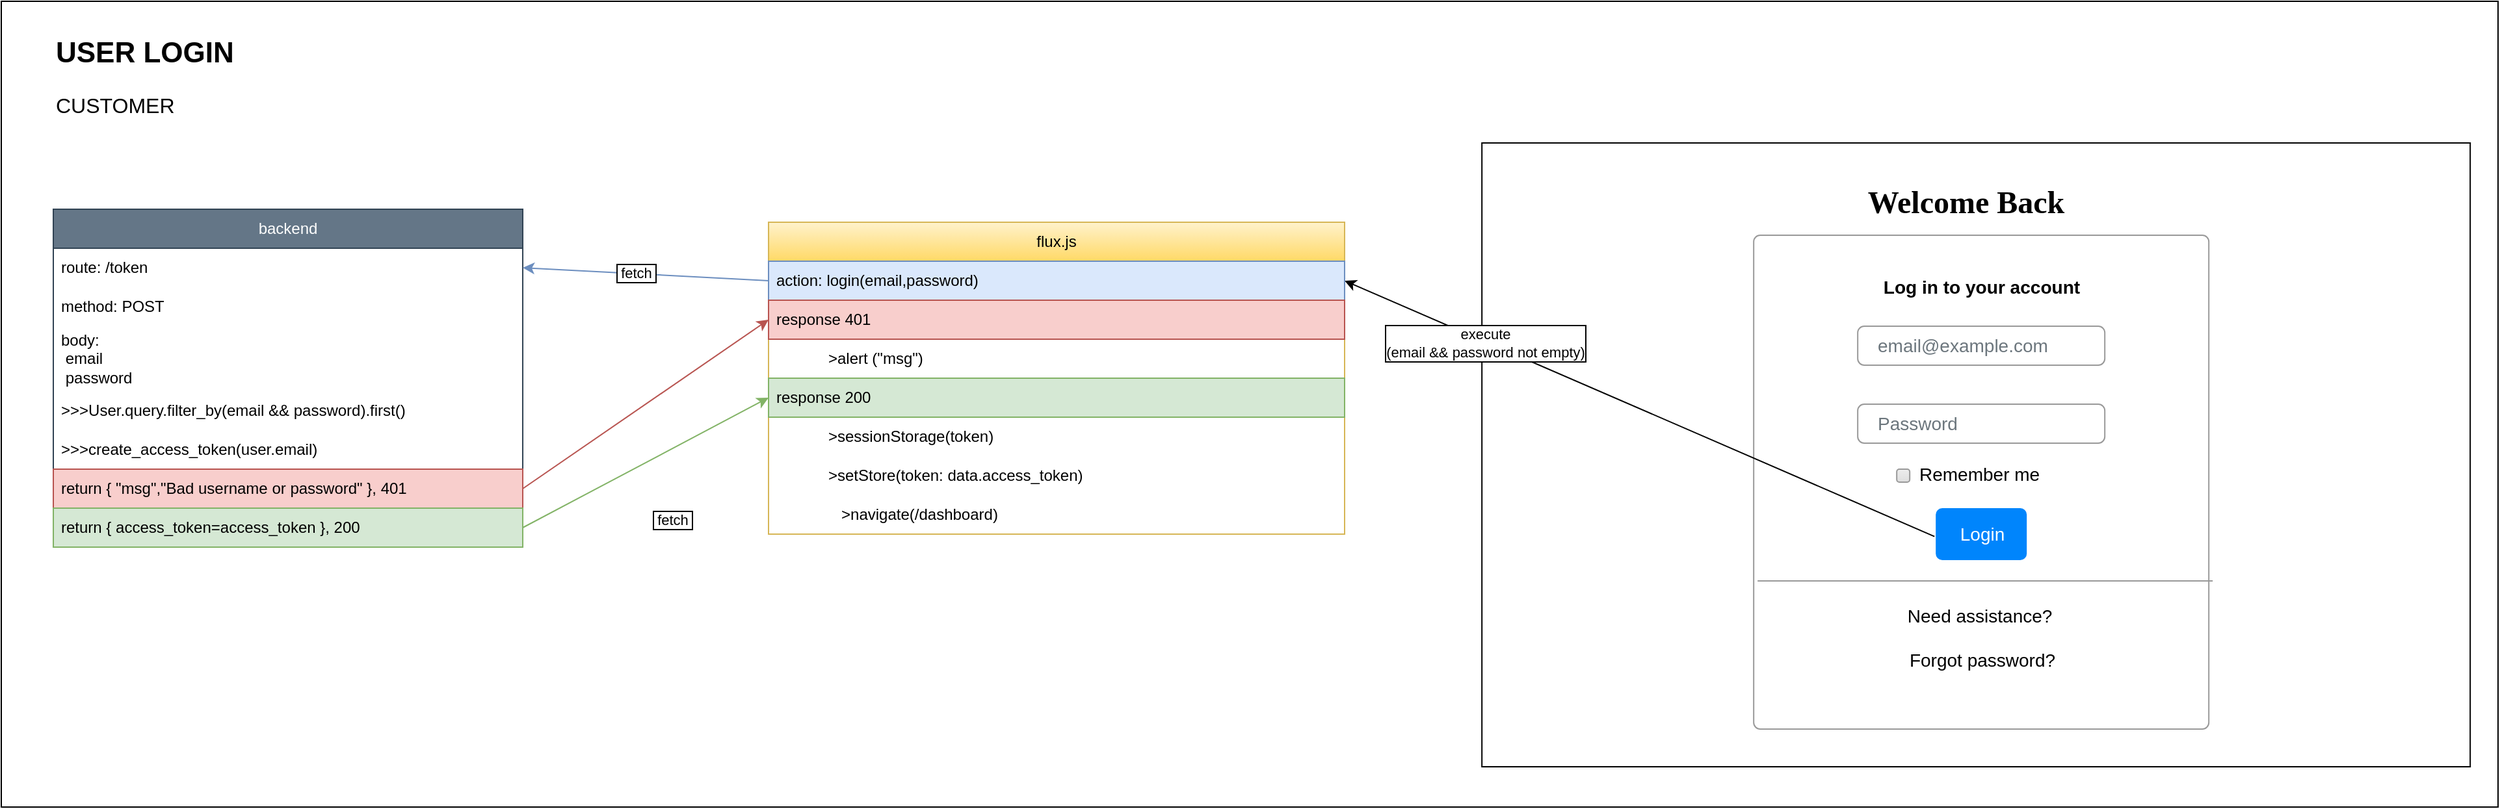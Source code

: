 <mxfile version="21.2.8" type="device">
  <diagram name="Página-1" id="bCabtzZe-On4UlTafJGf">
    <mxGraphModel dx="2128" dy="1570" grid="1" gridSize="10" guides="1" tooltips="1" connect="1" arrows="1" fold="1" page="1" pageScale="1" pageWidth="827" pageHeight="1169" math="0" shadow="0">
      <root>
        <mxCell id="0" />
        <mxCell id="1" parent="0" />
        <mxCell id="RL7WwLNxWdM-0aOsITRI-57" value="df" style="rounded=0;whiteSpace=wrap;html=1;fillColor=none;" parent="1" vertex="1">
          <mxGeometry x="600" y="940" width="1920" height="620" as="geometry" />
        </mxCell>
        <mxCell id="RL7WwLNxWdM-0aOsITRI-2" value="" style="rounded=0;whiteSpace=wrap;html=1;" parent="1" vertex="1">
          <mxGeometry x="1738.59" y="1049" width="760" height="480" as="geometry" />
        </mxCell>
        <mxCell id="RL7WwLNxWdM-0aOsITRI-3" value="" style="html=1;shadow=0;dashed=0;shape=mxgraph.bootstrap.rrect;rSize=5;fillColor=#ffffff;strokeColor=#999999;" parent="1" vertex="1">
          <mxGeometry x="1947.59" y="1120" width="350" height="380" as="geometry" />
        </mxCell>
        <mxCell id="RL7WwLNxWdM-0aOsITRI-4" value="email@example.com" style="html=1;shadow=0;dashed=0;shape=mxgraph.bootstrap.rrect;rSize=5;fillColor=none;strokeColor=#999999;align=left;spacing=15;fontSize=14;fontColor=#6C767D;" parent="RL7WwLNxWdM-0aOsITRI-3" vertex="1">
          <mxGeometry width="190" height="30" relative="1" as="geometry">
            <mxPoint x="80" y="70" as="offset" />
          </mxGeometry>
        </mxCell>
        <mxCell id="RL7WwLNxWdM-0aOsITRI-5" value="Password" style="html=1;shadow=0;dashed=0;shape=mxgraph.bootstrap.rrect;rSize=5;fillColor=none;strokeColor=#999999;align=left;spacing=15;fontSize=14;fontColor=#6C767D;" parent="RL7WwLNxWdM-0aOsITRI-3" vertex="1">
          <mxGeometry width="190" height="30" relative="1" as="geometry">
            <mxPoint x="80" y="130" as="offset" />
          </mxGeometry>
        </mxCell>
        <mxCell id="RL7WwLNxWdM-0aOsITRI-6" value="Remember me" style="html=1;shadow=0;dashed=0;shape=mxgraph.bootstrap.rrect;rSize=2;fillColor=#EDEDED;strokeColor=#999999;align=left;fontSize=14;fontColor=#000000;labelPosition=right;verticalLabelPosition=middle;verticalAlign=middle;spacingLeft=5;spacingTop=-2;gradientColor=#DEDEDE;" parent="RL7WwLNxWdM-0aOsITRI-3" vertex="1">
          <mxGeometry width="10" height="10" relative="1" as="geometry">
            <mxPoint x="110" y="180" as="offset" />
          </mxGeometry>
        </mxCell>
        <mxCell id="RL7WwLNxWdM-0aOsITRI-7" value="Login" style="html=1;shadow=0;dashed=0;shape=mxgraph.bootstrap.rrect;rSize=5;fillColor=#0085FC;strokeColor=none;align=center;fontSize=14;fontColor=#FFFFFF;" parent="RL7WwLNxWdM-0aOsITRI-3" vertex="1">
          <mxGeometry width="70" height="40" relative="1" as="geometry">
            <mxPoint x="140" y="210" as="offset" />
          </mxGeometry>
        </mxCell>
        <mxCell id="RL7WwLNxWdM-0aOsITRI-8" value="" style="shape=line;strokeColor=#999999;perimeter=none;resizeWidth=1;" parent="RL7WwLNxWdM-0aOsITRI-3" vertex="1">
          <mxGeometry width="350.0" height="10" relative="1" as="geometry">
            <mxPoint x="3" y="261" as="offset" />
          </mxGeometry>
        </mxCell>
        <mxCell id="RL7WwLNxWdM-0aOsITRI-9" value="Need assistance?&amp;nbsp;&lt;br&gt;&lt;br&gt;Forgot password?" style="html=1;fillColor=none;strokeColor=none;align=center;spacing=20;fontSize=14;" parent="RL7WwLNxWdM-0aOsITRI-3" vertex="1">
          <mxGeometry width="220" height="60" relative="1" as="geometry">
            <mxPoint x="65" y="280" as="offset" />
          </mxGeometry>
        </mxCell>
        <mxCell id="RL7WwLNxWdM-0aOsITRI-10" value="&lt;h3&gt;Log in to your account&lt;/h3&gt;" style="text;strokeColor=none;align=center;fillColor=none;html=1;verticalAlign=middle;whiteSpace=wrap;rounded=0;" parent="RL7WwLNxWdM-0aOsITRI-3" vertex="1">
          <mxGeometry x="80" y="20" width="190" height="40" as="geometry" />
        </mxCell>
        <mxCell id="RL7WwLNxWdM-0aOsITRI-14" value="&lt;h2&gt;&lt;font style=&quot;font-size: 24px;&quot; face=&quot;Verdana&quot;&gt;Welcome Back&lt;/font&gt;&lt;/h2&gt;" style="text;strokeColor=none;align=center;fillColor=none;html=1;verticalAlign=middle;whiteSpace=wrap;rounded=0;" parent="1" vertex="1">
          <mxGeometry x="1996.09" y="1080" width="230" height="30" as="geometry" />
        </mxCell>
        <mxCell id="RL7WwLNxWdM-0aOsITRI-106" style="rounded=0;orthogonalLoop=1;jettySize=auto;html=1;exitX=1;exitY=0.5;exitDx=0;exitDy=0;entryX=-0.014;entryY=0.545;entryDx=0;entryDy=0;entryPerimeter=0;endArrow=none;endFill=0;startArrow=classic;startFill=1;" parent="1" source="RL7WwLNxWdM-0aOsITRI-18" target="RL7WwLNxWdM-0aOsITRI-7" edge="1">
          <mxGeometry relative="1" as="geometry" />
        </mxCell>
        <mxCell id="RL7WwLNxWdM-0aOsITRI-107" value="&amp;nbsp;execute&amp;nbsp;&lt;br&gt;(email &amp;amp;&amp;amp; password not empty)" style="edgeLabel;html=1;align=center;verticalAlign=middle;resizable=0;points=[];labelBorderColor=default;" parent="RL7WwLNxWdM-0aOsITRI-106" vertex="1" connectable="0">
          <mxGeometry x="-0.525" y="-1" relative="1" as="geometry">
            <mxPoint as="offset" />
          </mxGeometry>
        </mxCell>
        <mxCell id="RL7WwLNxWdM-0aOsITRI-17" value="flux.js" style="swimlane;fontStyle=0;childLayout=stackLayout;horizontal=1;startSize=30;horizontalStack=0;resizeParent=1;resizeParentMax=0;resizeLast=0;collapsible=1;marginBottom=0;whiteSpace=wrap;html=1;fillColor=#fff2cc;gradientColor=#ffd966;strokeColor=#d6b656;" parent="1" vertex="1">
          <mxGeometry x="1190" y="1110" width="443" height="240" as="geometry" />
        </mxCell>
        <mxCell id="RL7WwLNxWdM-0aOsITRI-18" value="action: login(email,password)" style="text;strokeColor=#6c8ebf;fillColor=#dae8fc;align=left;verticalAlign=middle;spacingLeft=4;spacingRight=4;overflow=hidden;points=[[0,0.5],[1,0.5]];portConstraint=eastwest;rotatable=0;whiteSpace=wrap;html=1;" parent="RL7WwLNxWdM-0aOsITRI-17" vertex="1">
          <mxGeometry y="30" width="443" height="30" as="geometry" />
        </mxCell>
        <mxCell id="RL7WwLNxWdM-0aOsITRI-108" value="response 401" style="text;strokeColor=#b85450;fillColor=#f8cecc;align=left;verticalAlign=middle;spacingLeft=4;spacingRight=4;overflow=hidden;points=[[0,0.5],[1,0.5]];portConstraint=eastwest;rotatable=0;whiteSpace=wrap;html=1;" parent="RL7WwLNxWdM-0aOsITRI-17" vertex="1">
          <mxGeometry y="60" width="443" height="30" as="geometry" />
        </mxCell>
        <mxCell id="RL7WwLNxWdM-0aOsITRI-109" value="&lt;blockquote style=&quot;margin: 0 0 0 40px; border: none; padding: 0px;&quot;&gt;&amp;gt;alert (&quot;msg&quot;)&lt;/blockquote&gt;" style="text;strokeColor=none;fillColor=none;align=left;verticalAlign=middle;spacingLeft=4;spacingRight=4;overflow=hidden;points=[[0,0.5],[1,0.5]];portConstraint=eastwest;rotatable=0;whiteSpace=wrap;html=1;" parent="RL7WwLNxWdM-0aOsITRI-17" vertex="1">
          <mxGeometry y="90" width="443" height="30" as="geometry" />
        </mxCell>
        <mxCell id="RL7WwLNxWdM-0aOsITRI-110" value="response 200" style="text;strokeColor=#82b366;fillColor=#d5e8d4;align=left;verticalAlign=middle;spacingLeft=4;spacingRight=4;overflow=hidden;points=[[0,0.5],[1,0.5]];portConstraint=eastwest;rotatable=0;whiteSpace=wrap;html=1;" parent="RL7WwLNxWdM-0aOsITRI-17" vertex="1">
          <mxGeometry y="120" width="443" height="30" as="geometry" />
        </mxCell>
        <mxCell id="RL7WwLNxWdM-0aOsITRI-175" value="&lt;blockquote style=&quot;margin: 0 0 0 40px; border: none; padding: 0px;&quot;&gt;&amp;gt;sessionStorage(token)&lt;/blockquote&gt;" style="text;strokeColor=none;fillColor=none;align=left;verticalAlign=middle;spacingLeft=4;spacingRight=4;overflow=hidden;points=[[0,0.5],[1,0.5]];portConstraint=eastwest;rotatable=0;whiteSpace=wrap;html=1;" parent="RL7WwLNxWdM-0aOsITRI-17" vertex="1">
          <mxGeometry y="150" width="443" height="30" as="geometry" />
        </mxCell>
        <mxCell id="RL7WwLNxWdM-0aOsITRI-176" value="&lt;blockquote style=&quot;margin: 0 0 0 40px; border: none; padding: 0px;&quot;&gt;&amp;gt;setStore(token: data.access_token)&lt;/blockquote&gt;" style="text;strokeColor=none;fillColor=none;align=left;verticalAlign=middle;spacingLeft=4;spacingRight=4;overflow=hidden;points=[[0,0.5],[1,0.5]];portConstraint=eastwest;rotatable=0;whiteSpace=wrap;html=1;" parent="RL7WwLNxWdM-0aOsITRI-17" vertex="1">
          <mxGeometry y="180" width="443" height="30" as="geometry" />
        </mxCell>
        <mxCell id="RL7WwLNxWdM-0aOsITRI-153" value="&lt;blockquote style=&quot;margin: 0 0 0 40px; border: none; padding: 0px;&quot;&gt;&lt;span style=&quot;white-space: pre;&quot;&gt; &lt;span style=&quot;white-space: pre;&quot;&gt; &lt;span style=&quot;white-space: pre;&quot;&gt; &lt;/span&gt;&lt;/span&gt;&lt;/span&gt;&amp;gt;navigate(/dashboard)&lt;/blockquote&gt;" style="text;strokeColor=none;fillColor=none;align=left;verticalAlign=middle;spacingLeft=4;spacingRight=4;overflow=hidden;points=[[0,0.5],[1,0.5]];portConstraint=eastwest;rotatable=0;whiteSpace=wrap;html=1;" parent="RL7WwLNxWdM-0aOsITRI-17" vertex="1">
          <mxGeometry y="210" width="443" height="30" as="geometry" />
        </mxCell>
        <mxCell id="RL7WwLNxWdM-0aOsITRI-87" value="USER LOGIN" style="text;html=1;align=left;verticalAlign=middle;resizable=0;points=[];autosize=1;strokeColor=none;fillColor=none;fontSize=22;fontStyle=1" parent="1" vertex="1">
          <mxGeometry x="640" y="960" width="160" height="40" as="geometry" />
        </mxCell>
        <mxCell id="RL7WwLNxWdM-0aOsITRI-94" value="CUSTOMER" style="text;html=1;align=left;verticalAlign=middle;resizable=0;points=[];autosize=1;strokeColor=none;fillColor=none;fontSize=16;fontStyle=0" parent="1" vertex="1">
          <mxGeometry x="640" y="1005" width="110" height="30" as="geometry" />
        </mxCell>
        <mxCell id="RL7WwLNxWdM-0aOsITRI-95" value="backend" style="swimlane;fontStyle=0;childLayout=stackLayout;horizontal=1;startSize=30;horizontalStack=0;resizeParent=1;resizeParentMax=0;resizeLast=0;collapsible=1;marginBottom=0;whiteSpace=wrap;html=1;fillColor=#647687;fontColor=#ffffff;strokeColor=#314354;" parent="1" vertex="1">
          <mxGeometry x="640" y="1100" width="361" height="260" as="geometry" />
        </mxCell>
        <mxCell id="RL7WwLNxWdM-0aOsITRI-96" value="route: /token" style="text;strokeColor=none;fillColor=none;align=left;verticalAlign=middle;spacingLeft=4;spacingRight=4;overflow=hidden;points=[[0,0.5],[1,0.5]];portConstraint=eastwest;rotatable=0;whiteSpace=wrap;html=1;" parent="RL7WwLNxWdM-0aOsITRI-95" vertex="1">
          <mxGeometry y="30" width="361" height="30" as="geometry" />
        </mxCell>
        <mxCell id="RL7WwLNxWdM-0aOsITRI-97" value="method: POST" style="text;strokeColor=none;fillColor=none;align=left;verticalAlign=middle;spacingLeft=4;spacingRight=4;overflow=hidden;points=[[0,0.5],[1,0.5]];portConstraint=eastwest;rotatable=0;whiteSpace=wrap;html=1;" parent="RL7WwLNxWdM-0aOsITRI-95" vertex="1">
          <mxGeometry y="60" width="361" height="30" as="geometry" />
        </mxCell>
        <mxCell id="RL7WwLNxWdM-0aOsITRI-101" value="body:&lt;br&gt;&lt;span style=&quot;white-space: pre;&quot;&gt; &lt;/span&gt;email&lt;br&gt;&lt;span style=&quot;white-space: pre;&quot;&gt; &lt;/span&gt;password" style="text;strokeColor=none;fillColor=none;align=left;verticalAlign=middle;spacingLeft=4;spacingRight=4;overflow=hidden;points=[[0,0.5],[1,0.5]];portConstraint=eastwest;rotatable=0;whiteSpace=wrap;html=1;" parent="RL7WwLNxWdM-0aOsITRI-95" vertex="1">
          <mxGeometry y="90" width="361" height="50" as="geometry" />
        </mxCell>
        <mxCell id="RL7WwLNxWdM-0aOsITRI-99" value="&amp;gt;&amp;gt;&amp;gt;User.query.filter_by(email &amp;amp;&amp;amp; password).first()" style="text;strokeColor=none;fillColor=none;align=left;verticalAlign=middle;spacingLeft=4;spacingRight=4;overflow=hidden;points=[[0,0.5],[1,0.5]];portConstraint=eastwest;rotatable=0;whiteSpace=wrap;html=1;" parent="RL7WwLNxWdM-0aOsITRI-95" vertex="1">
          <mxGeometry y="140" width="361" height="30" as="geometry" />
        </mxCell>
        <mxCell id="RL7WwLNxWdM-0aOsITRI-103" value="&amp;gt;&amp;gt;&amp;gt;create_access_token(user.email)" style="text;strokeColor=none;fillColor=none;align=left;verticalAlign=middle;spacingLeft=4;spacingRight=4;overflow=hidden;points=[[0,0.5],[1,0.5]];portConstraint=eastwest;rotatable=0;whiteSpace=wrap;html=1;" parent="RL7WwLNxWdM-0aOsITRI-95" vertex="1">
          <mxGeometry y="170" width="361" height="30" as="geometry" />
        </mxCell>
        <mxCell id="RL7WwLNxWdM-0aOsITRI-100" value="return { &quot;msg&quot;,&quot;Bad username or password&quot; }, 401" style="text;strokeColor=#b85450;fillColor=#f8cecc;align=left;verticalAlign=middle;spacingLeft=4;spacingRight=4;overflow=hidden;points=[[0,0.5],[1,0.5]];portConstraint=eastwest;rotatable=0;whiteSpace=wrap;html=1;" parent="RL7WwLNxWdM-0aOsITRI-95" vertex="1">
          <mxGeometry y="200" width="361" height="30" as="geometry" />
        </mxCell>
        <mxCell id="RL7WwLNxWdM-0aOsITRI-102" value="return { access_token=access_token }, 200" style="text;strokeColor=#82b366;fillColor=#d5e8d4;align=left;verticalAlign=middle;spacingLeft=4;spacingRight=4;overflow=hidden;points=[[0,0.5],[1,0.5]];portConstraint=eastwest;rotatable=0;whiteSpace=wrap;html=1;" parent="RL7WwLNxWdM-0aOsITRI-95" vertex="1">
          <mxGeometry y="230" width="361" height="30" as="geometry" />
        </mxCell>
        <mxCell id="RL7WwLNxWdM-0aOsITRI-104" style="rounded=0;orthogonalLoop=1;jettySize=auto;html=1;exitX=0;exitY=0.5;exitDx=0;exitDy=0;entryX=1;entryY=0.5;entryDx=0;entryDy=0;fillColor=#dae8fc;strokeColor=#6c8ebf;" parent="1" source="RL7WwLNxWdM-0aOsITRI-18" target="RL7WwLNxWdM-0aOsITRI-96" edge="1">
          <mxGeometry relative="1" as="geometry" />
        </mxCell>
        <mxCell id="RL7WwLNxWdM-0aOsITRI-105" value="&amp;nbsp;fetch&amp;nbsp;" style="edgeLabel;html=1;align=center;verticalAlign=middle;resizable=0;points=[];labelBorderColor=default;spacingTop=0;spacing=11;" parent="RL7WwLNxWdM-0aOsITRI-104" vertex="1" connectable="0">
          <mxGeometry x="0.238" relative="1" as="geometry">
            <mxPoint x="15" as="offset" />
          </mxGeometry>
        </mxCell>
        <mxCell id="RL7WwLNxWdM-0aOsITRI-140" value="&amp;nbsp;fetch&amp;nbsp;" style="edgeLabel;html=1;align=center;verticalAlign=middle;resizable=0;points=[];labelBorderColor=default;spacingTop=0;spacing=11;" parent="RL7WwLNxWdM-0aOsITRI-104" vertex="1" connectable="0">
          <mxGeometry x="0.238" relative="1" as="geometry">
            <mxPoint x="43" y="190" as="offset" />
          </mxGeometry>
        </mxCell>
        <mxCell id="RL7WwLNxWdM-0aOsITRI-129" style="rounded=0;orthogonalLoop=1;jettySize=auto;html=1;exitX=1;exitY=0.5;exitDx=0;exitDy=0;entryX=0;entryY=0.5;entryDx=0;entryDy=0;fillColor=#f8cecc;strokeColor=#b85450;" parent="1" source="RL7WwLNxWdM-0aOsITRI-100" target="RL7WwLNxWdM-0aOsITRI-108" edge="1">
          <mxGeometry relative="1" as="geometry" />
        </mxCell>
        <mxCell id="RL7WwLNxWdM-0aOsITRI-134" style="rounded=0;orthogonalLoop=1;jettySize=auto;html=1;exitX=1;exitY=0.5;exitDx=0;exitDy=0;entryX=0;entryY=0.5;entryDx=0;entryDy=0;fillColor=#d5e8d4;strokeColor=#82b366;" parent="1" source="RL7WwLNxWdM-0aOsITRI-102" target="RL7WwLNxWdM-0aOsITRI-110" edge="1">
          <mxGeometry relative="1" as="geometry" />
        </mxCell>
      </root>
    </mxGraphModel>
  </diagram>
</mxfile>
